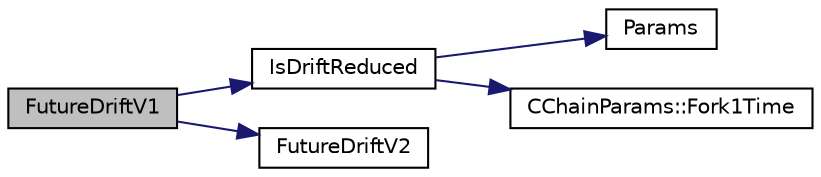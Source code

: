 digraph "FutureDriftV1"
{
  edge [fontname="Helvetica",fontsize="10",labelfontname="Helvetica",labelfontsize="10"];
  node [fontname="Helvetica",fontsize="10",shape=record];
  rankdir="LR";
  Node827 [label="FutureDriftV1",height=0.2,width=0.4,color="black", fillcolor="grey75", style="filled", fontcolor="black"];
  Node827 -> Node828 [color="midnightblue",fontsize="10",style="solid",fontname="Helvetica"];
  Node828 [label="IsDriftReduced",height=0.2,width=0.4,color="black", fillcolor="white", style="filled",URL="$d4/dbf/main_8h.html#a1cef13aaf6041e80dc001abdaa59d7b5"];
  Node828 -> Node829 [color="midnightblue",fontsize="10",style="solid",fontname="Helvetica"];
  Node829 [label="Params",height=0.2,width=0.4,color="black", fillcolor="white", style="filled",URL="$df/dbf/chainparams_8cpp.html#ace5c5b706d71a324a417dd2db394fd4a",tooltip="Return the currently selected parameters. "];
  Node828 -> Node830 [color="midnightblue",fontsize="10",style="solid",fontname="Helvetica"];
  Node830 [label="CChainParams::Fork1Time",height=0.2,width=0.4,color="black", fillcolor="white", style="filled",URL="$d1/d4f/class_c_chain_params.html#a58ca2975b0b48604cd7c30d8a8e3660a"];
  Node827 -> Node831 [color="midnightblue",fontsize="10",style="solid",fontname="Helvetica"];
  Node831 [label="FutureDriftV2",height=0.2,width=0.4,color="black", fillcolor="white", style="filled",URL="$d4/dbf/main_8h.html#a8ee438ddf693ec1d68339a306a0b4d30"];
}
